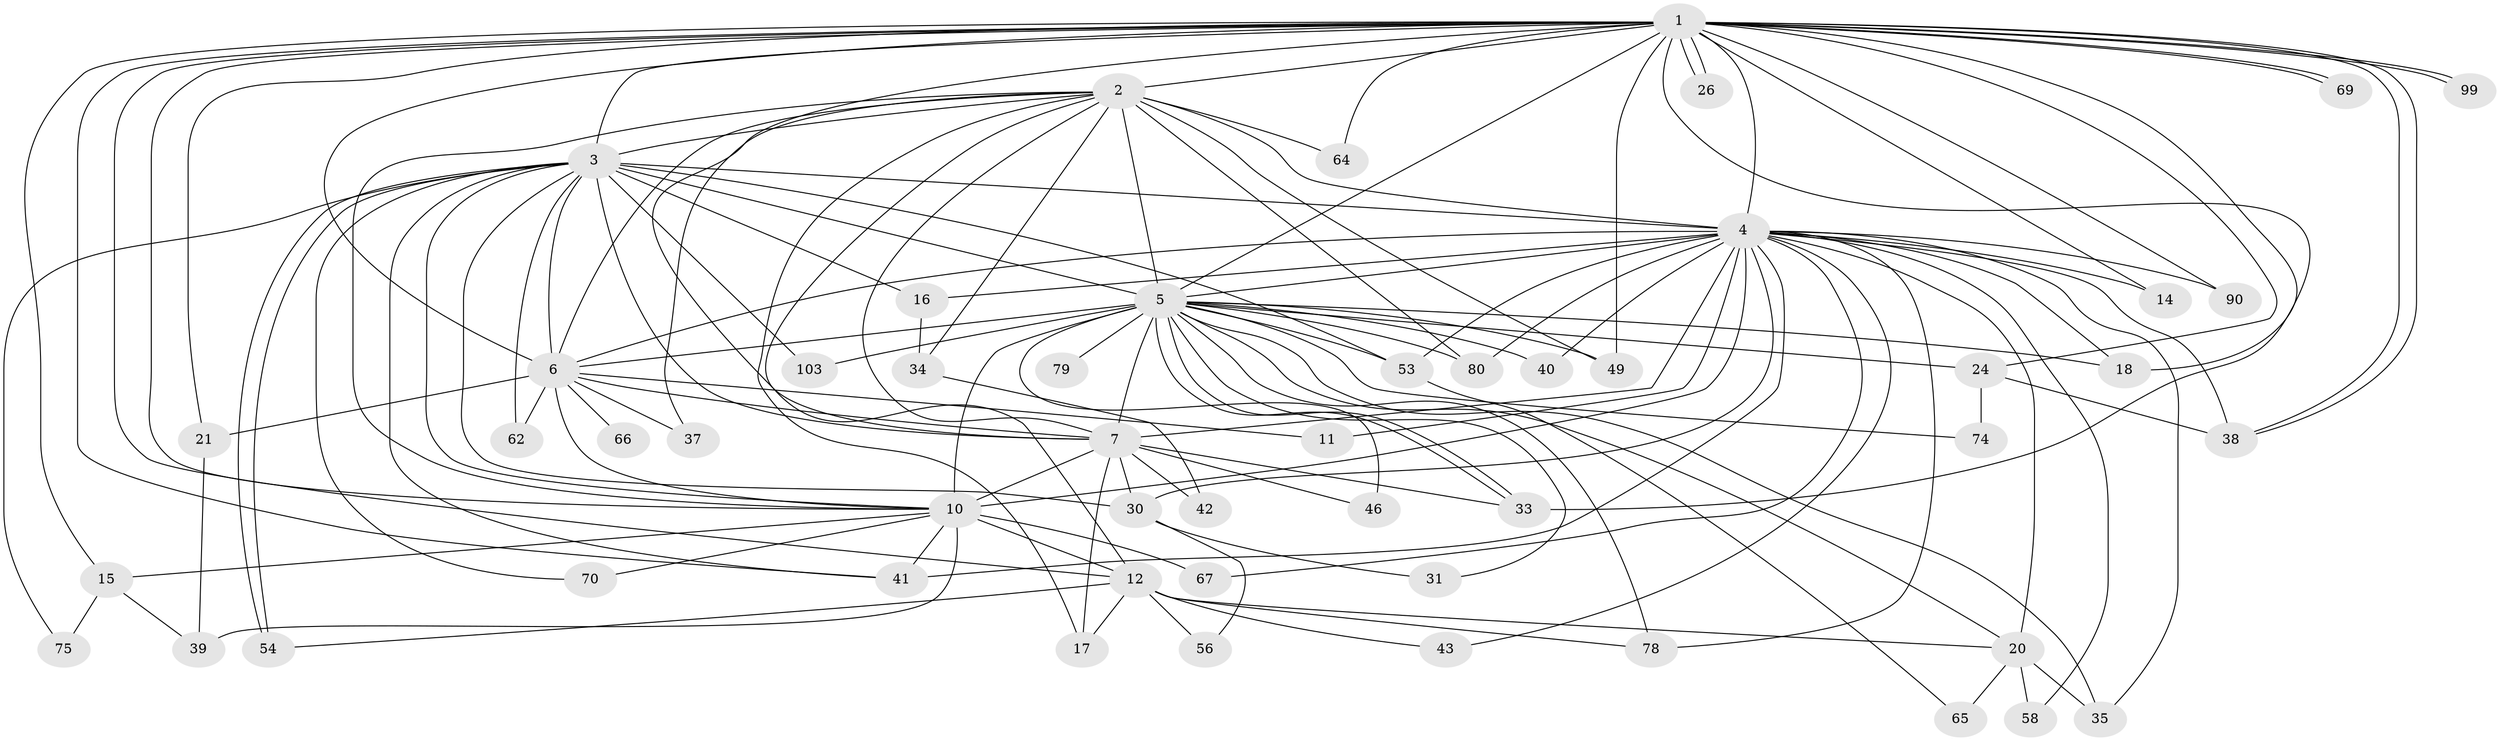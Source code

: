 // original degree distribution, {34: 0.009523809523809525, 16: 0.01904761904761905, 24: 0.01904761904761905, 19: 0.01904761904761905, 15: 0.009523809523809525, 17: 0.01904761904761905, 2: 0.5142857142857142, 6: 0.01904761904761905, 10: 0.009523809523809525, 3: 0.21904761904761905, 5: 0.0380952380952381, 7: 0.01904761904761905, 4: 0.08571428571428572}
// Generated by graph-tools (version 1.1) at 2025/13/03/09/25 04:13:51]
// undirected, 52 vertices, 132 edges
graph export_dot {
graph [start="1"]
  node [color=gray90,style=filled];
  1;
  2;
  3;
  4 [super="+9+91+60+73+72+44+13"];
  5 [super="+19+8+29+32"];
  6 [super="+45"];
  7 [super="+84+83"];
  10 [super="+25+61+22"];
  11;
  12 [super="+81+28"];
  14;
  15 [super="+71"];
  16;
  17;
  18;
  20;
  21;
  24 [super="+50"];
  26;
  30 [super="+51"];
  31;
  33 [super="+96+52"];
  34;
  35 [super="+100"];
  37;
  38 [super="+48+63"];
  39;
  40;
  41 [super="+97+47"];
  42;
  43;
  46;
  49 [super="+68"];
  53;
  54 [super="+85"];
  56;
  58;
  62;
  64;
  65;
  66;
  67;
  69 [super="+95"];
  70;
  74;
  75;
  78 [super="+105"];
  79;
  80 [super="+102"];
  90;
  99;
  103;
  1 -- 2;
  1 -- 3;
  1 -- 4 [weight=4];
  1 -- 5 [weight=3];
  1 -- 6;
  1 -- 7;
  1 -- 10 [weight=2];
  1 -- 12;
  1 -- 14;
  1 -- 15;
  1 -- 18;
  1 -- 21;
  1 -- 24 [weight=2];
  1 -- 26;
  1 -- 26;
  1 -- 38;
  1 -- 38;
  1 -- 49 [weight=2];
  1 -- 64;
  1 -- 69;
  1 -- 69;
  1 -- 90;
  1 -- 99;
  1 -- 99;
  1 -- 41;
  1 -- 33;
  2 -- 3;
  2 -- 4 [weight=2];
  2 -- 5 [weight=2];
  2 -- 6;
  2 -- 7;
  2 -- 10;
  2 -- 12;
  2 -- 17;
  2 -- 34;
  2 -- 37;
  2 -- 64;
  2 -- 80;
  2 -- 49;
  3 -- 4 [weight=5];
  3 -- 5 [weight=3];
  3 -- 6;
  3 -- 7;
  3 -- 10 [weight=2];
  3 -- 16;
  3 -- 30;
  3 -- 41;
  3 -- 53;
  3 -- 54;
  3 -- 54;
  3 -- 62;
  3 -- 70;
  3 -- 75;
  3 -- 103;
  4 -- 5 [weight=6];
  4 -- 6 [weight=2];
  4 -- 7 [weight=4];
  4 -- 10 [weight=7];
  4 -- 35;
  4 -- 58;
  4 -- 43;
  4 -- 11;
  4 -- 16;
  4 -- 90;
  4 -- 18;
  4 -- 53;
  4 -- 78;
  4 -- 41;
  4 -- 20 [weight=2];
  4 -- 30;
  4 -- 38 [weight=3];
  4 -- 67;
  4 -- 40;
  4 -- 14;
  4 -- 80;
  5 -- 6 [weight=3];
  5 -- 7 [weight=3];
  5 -- 10 [weight=7];
  5 -- 33;
  5 -- 33;
  5 -- 49;
  5 -- 78 [weight=2];
  5 -- 79 [weight=2];
  5 -- 74;
  5 -- 46;
  5 -- 80;
  5 -- 18;
  5 -- 20;
  5 -- 24;
  5 -- 103;
  5 -- 53;
  5 -- 35;
  5 -- 40;
  5 -- 31;
  6 -- 7;
  6 -- 10;
  6 -- 11;
  6 -- 21;
  6 -- 37;
  6 -- 62;
  6 -- 66 [weight=2];
  7 -- 10;
  7 -- 17;
  7 -- 30;
  7 -- 42;
  7 -- 46;
  7 -- 33;
  10 -- 15;
  10 -- 41 [weight=2];
  10 -- 12;
  10 -- 70;
  10 -- 67;
  10 -- 39;
  12 -- 43;
  12 -- 56;
  12 -- 17;
  12 -- 78;
  12 -- 20;
  12 -- 54;
  15 -- 75;
  15 -- 39;
  16 -- 34;
  20 -- 35;
  20 -- 58;
  20 -- 65;
  21 -- 39;
  24 -- 74;
  24 -- 38;
  30 -- 31;
  30 -- 56;
  34 -- 42;
  53 -- 65;
}
